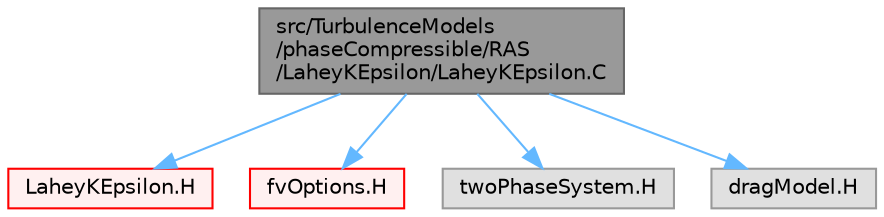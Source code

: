 digraph "src/TurbulenceModels/phaseCompressible/RAS/LaheyKEpsilon/LaheyKEpsilon.C"
{
 // LATEX_PDF_SIZE
  bgcolor="transparent";
  edge [fontname=Helvetica,fontsize=10,labelfontname=Helvetica,labelfontsize=10];
  node [fontname=Helvetica,fontsize=10,shape=box,height=0.2,width=0.4];
  Node1 [id="Node000001",label="src/TurbulenceModels\l/phaseCompressible/RAS\l/LaheyKEpsilon/LaheyKEpsilon.C",height=0.2,width=0.4,color="gray40", fillcolor="grey60", style="filled", fontcolor="black",tooltip=" "];
  Node1 -> Node2 [id="edge1_Node000001_Node000002",color="steelblue1",style="solid",tooltip=" "];
  Node2 [id="Node000002",label="LaheyKEpsilon.H",height=0.2,width=0.4,color="red", fillcolor="#FFF0F0", style="filled",URL="$LaheyKEpsilon_8H.html",tooltip=" "];
  Node1 -> Node4 [id="edge2_Node000001_Node000004",color="steelblue1",style="solid",tooltip=" "];
  Node4 [id="Node000004",label="fvOptions.H",height=0.2,width=0.4,color="red", fillcolor="#FFF0F0", style="filled",URL="$fvOptions_8H.html",tooltip=" "];
  Node1 -> Node317 [id="edge3_Node000001_Node000317",color="steelblue1",style="solid",tooltip=" "];
  Node317 [id="Node000317",label="twoPhaseSystem.H",height=0.2,width=0.4,color="grey60", fillcolor="#E0E0E0", style="filled",tooltip=" "];
  Node1 -> Node318 [id="edge4_Node000001_Node000318",color="steelblue1",style="solid",tooltip=" "];
  Node318 [id="Node000318",label="dragModel.H",height=0.2,width=0.4,color="grey60", fillcolor="#E0E0E0", style="filled",tooltip=" "];
}
